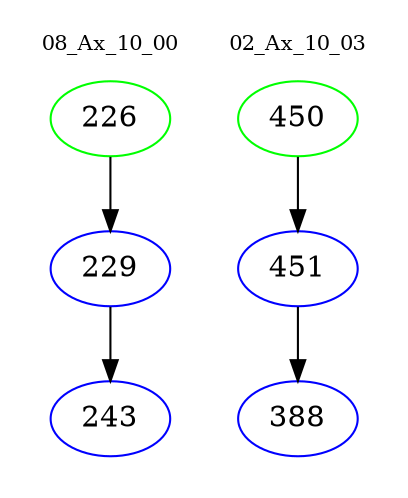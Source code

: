 digraph{
subgraph cluster_0 {
color = white
label = "08_Ax_10_00";
fontsize=10;
T0_226 [label="226", color="green"]
T0_226 -> T0_229 [color="black"]
T0_229 [label="229", color="blue"]
T0_229 -> T0_243 [color="black"]
T0_243 [label="243", color="blue"]
}
subgraph cluster_1 {
color = white
label = "02_Ax_10_03";
fontsize=10;
T1_450 [label="450", color="green"]
T1_450 -> T1_451 [color="black"]
T1_451 [label="451", color="blue"]
T1_451 -> T1_388 [color="black"]
T1_388 [label="388", color="blue"]
}
}

